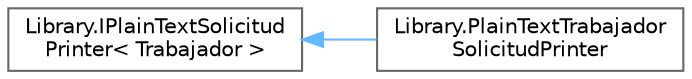 digraph "Graphical Class Hierarchy"
{
 // INTERACTIVE_SVG=YES
 // LATEX_PDF_SIZE
  bgcolor="transparent";
  edge [fontname=Helvetica,fontsize=10,labelfontname=Helvetica,labelfontsize=10];
  node [fontname=Helvetica,fontsize=10,shape=box,height=0.2,width=0.4];
  rankdir="LR";
  Node0 [label="Library.IPlainTextSolicitud\lPrinter\< Trabajador \>",height=0.2,width=0.4,color="grey40", fillcolor="white", style="filled",URL="$interfaceLibrary_1_1IPlainTextSolicitudPrinter.html",tooltip=" "];
  Node0 -> Node1 [dir="back",color="steelblue1",style="solid"];
  Node1 [label="Library.PlainTextTrabajador\lSolicitudPrinter",height=0.2,width=0.4,color="grey40", fillcolor="white", style="filled",URL="$classLibrary_1_1PlainTextTrabajadorSolicitudPrinter.html",tooltip=" "];
}
